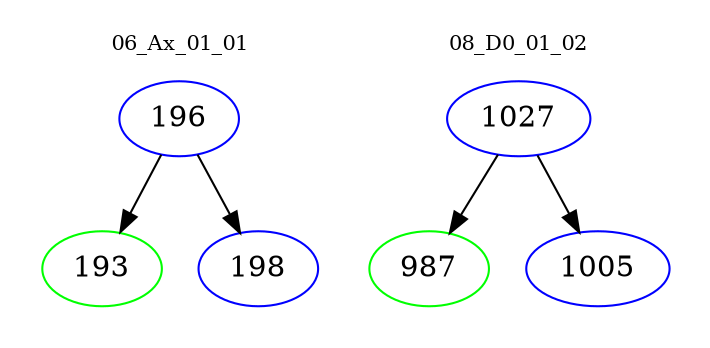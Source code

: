 digraph{
subgraph cluster_0 {
color = white
label = "06_Ax_01_01";
fontsize=10;
T0_196 [label="196", color="blue"]
T0_196 -> T0_193 [color="black"]
T0_193 [label="193", color="green"]
T0_196 -> T0_198 [color="black"]
T0_198 [label="198", color="blue"]
}
subgraph cluster_1 {
color = white
label = "08_D0_01_02";
fontsize=10;
T1_1027 [label="1027", color="blue"]
T1_1027 -> T1_987 [color="black"]
T1_987 [label="987", color="green"]
T1_1027 -> T1_1005 [color="black"]
T1_1005 [label="1005", color="blue"]
}
}
